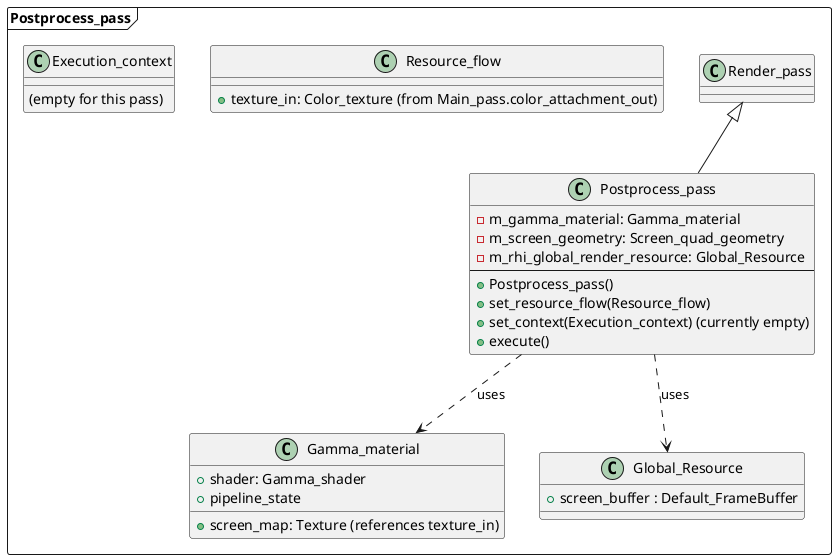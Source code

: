 @startuml

' package Shadow_pass <<Frame>> {
'   class Shadow_pass extends Render_pass {
'     - m_context: Shadow_pass.Execution_context
'     - m_shadow_caster_material: Shadow_caster_material
'     - Frame_buffer: shadow_fb
'     ---
'     + Shadow_pass()
'     + set_resource_flow(Resource_flow)
'     + set_context(Execution_context)
'     + execute()
'   }

'   class Shadow_pass.Execution_context {
'     + shadow_caster_swap_objects: List<Object>
'   }

'   class Shadow_pass.Resource_flow {
'     + shadow_map_out: Depth_texture
'   }

'   class Shadow_caster_material {
'     + shader: Shadow_caster_shader
'     + pipeline_state
'   }
'   Shadow_pass ..> Shadow_caster_material : uses
' }

' package Main_pass <<Frame>> {
'   class Main_pass extends Render_pass {
'     - m_context: Main_pass.Execution_context
'     - Frame_buffer: main_fb
'     ---
'     + Main_pass()
'     + set_resource_flow(Resource_flow)
'     + set_context(Execution_context)
'     + execute()
'   }

'   class Main_pass.Execution_context {
'     + skybox: shared_ptr<Skybox>
'     + render_swap_objects: List<Object_with_Material>
'   }

'   class Main_pass.Resource_flow {
'     + shadow_map_in: Depth_texture
'     + color_attachment_out: Color_texture
'     + depth_attachment_out: Depth_texture
'   }

'   class Skybox {
'     + material: Skybox_material
'     + geometry
'   }
'   Main_pass ..> Skybox : uses (optional)
' }

package Postprocess_pass <<Frame>> {
  class Postprocess_pass extends Render_pass {
    - m_gamma_material: Gamma_material
    - m_screen_geometry: Screen_quad_geometry
    - m_rhi_global_render_resource: Global_Resource
    ---
    + Postprocess_pass()
    + set_resource_flow(Resource_flow)
    + set_context(Execution_context) (currently empty)
    + execute()
  }

  class Postprocess_pass.Resource_flow {
    + texture_in: Color_texture (from Main_pass.color_attachment_out)
  }

  class Postprocess_pass.Execution_context {
    (empty for this pass)
  }

  class Gamma_material {
    + shader: Gamma_shader
    + screen_map: Texture (references texture_in)
    + pipeline_state
  }
  Postprocess_pass ..> Gamma_material : uses

  class Global_Resource {
    + screen_buffer : Default_FrameBuffer
  }
  Postprocess_pass ..> Global_Resource : uses

  
}

' ' Data Flow between passes
' Shadow_pass::Shadow_pass.Resource_flow --> Main_pass::Main_pass.Resource_flow : shadow_map_out -> shadow_map_in
' Main_pass::Main_pass.Resource_flow --> Postprocess_pass::Postprocess_pass.Resource_flow : color_attachment_out -> texture_in


@enduml